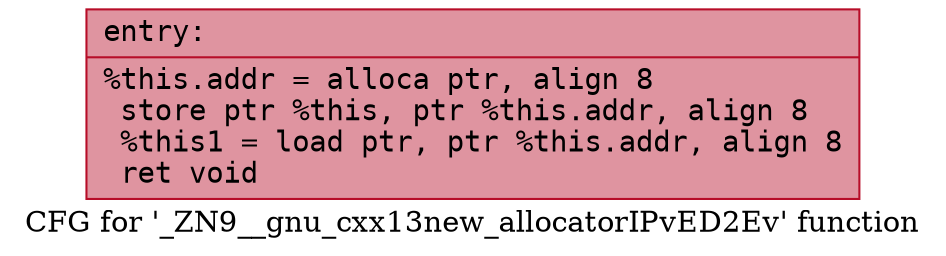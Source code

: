 digraph "CFG for '_ZN9__gnu_cxx13new_allocatorIPvED2Ev' function" {
	label="CFG for '_ZN9__gnu_cxx13new_allocatorIPvED2Ev' function";

	Node0x56285ac82510 [shape=record,color="#b70d28ff", style=filled, fillcolor="#b70d2870" fontname="Courier",label="{entry:\l|  %this.addr = alloca ptr, align 8\l  store ptr %this, ptr %this.addr, align 8\l  %this1 = load ptr, ptr %this.addr, align 8\l  ret void\l}"];
}
